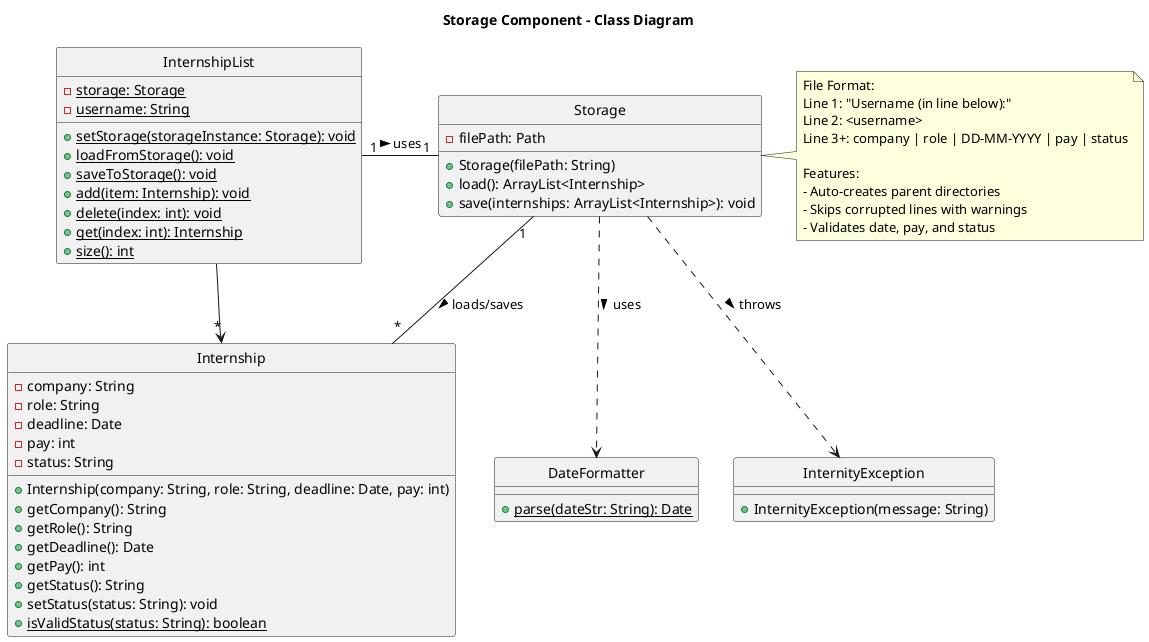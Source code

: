@startuml
title Storage Component - Class Diagram
hide circle
class Storage {
    - filePath: Path
    __
    + Storage(filePath: String)
    + load(): ArrayList<Internship>
    + save(internships: ArrayList<Internship>): void
}

class InternshipList {
    - {static} storage: Storage
    - {static} username: String
    __
    + {static} setStorage(storageInstance: Storage): void
    + {static} loadFromStorage(): void
    + {static} saveToStorage(): void
    + {static} add(item: Internship): void
    + {static} delete(index: int): void
    + {static} get(index: int): Internship
    + {static} size(): int
}

class Internship {
    - company: String
    - role: String
    - deadline: Date
    - pay: int
    - status: String
    __
    + Internship(company: String, role: String, deadline: Date, pay: int)
    + getCompany(): String
    + getRole(): String
    + getDeadline(): Date
    + getPay(): int
    + getStatus(): String
    + setStatus(status: String): void
    + {static} isValidStatus(status: String): boolean
}

class DateFormatter {
    + {static} parse(dateStr: String): Date
}

class InternityException {
    + InternityException(message: String)
}

note right of Storage
  File Format:
  Line 1: "Username (in line below):"
  Line 2: <username>
  Line 3+: company | role | DD-MM-YYYY | pay | status

  Features:
  - Auto-creates parent directories
  - Skips corrupted lines with warnings
  - Validates date, pay, and status
end note

Storage "1" - "*" Internship : loads/saves >
Storage ..> DateFormatter : uses >
Storage ..> InternityException : throws >
InternshipList "1" - "1" Storage : uses >
InternshipList --> "*" Internship

@enduml